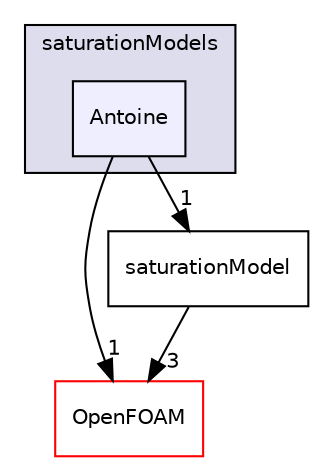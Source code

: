 digraph "src/phaseSystemModels/reactingEulerFoam/interfacialCompositionModels/saturationModels/Antoine" {
  bgcolor=transparent;
  compound=true
  node [ fontsize="10", fontname="Helvetica"];
  edge [ labelfontsize="10", labelfontname="Helvetica"];
  subgraph clusterdir_f832372c159f1b7f6f9e363867cbf30f {
    graph [ bgcolor="#ddddee", pencolor="black", label="saturationModels" fontname="Helvetica", fontsize="10", URL="dir_f832372c159f1b7f6f9e363867cbf30f.html"]
  dir_94519a7baef7abb81b94086dc1467db7 [shape=box, label="Antoine", style="filled", fillcolor="#eeeeff", pencolor="black", URL="dir_94519a7baef7abb81b94086dc1467db7.html"];
  }
  dir_c5473ff19b20e6ec4dfe5c310b3778a8 [shape=box label="OpenFOAM" color="red" URL="dir_c5473ff19b20e6ec4dfe5c310b3778a8.html"];
  dir_8e72ce6a6f3fa1f39b8a8d1790f809f3 [shape=box label="saturationModel" URL="dir_8e72ce6a6f3fa1f39b8a8d1790f809f3.html"];
  dir_94519a7baef7abb81b94086dc1467db7->dir_c5473ff19b20e6ec4dfe5c310b3778a8 [headlabel="1", labeldistance=1.5 headhref="dir_003053_002151.html"];
  dir_94519a7baef7abb81b94086dc1467db7->dir_8e72ce6a6f3fa1f39b8a8d1790f809f3 [headlabel="1", labeldistance=1.5 headhref="dir_003053_003059.html"];
  dir_8e72ce6a6f3fa1f39b8a8d1790f809f3->dir_c5473ff19b20e6ec4dfe5c310b3778a8 [headlabel="3", labeldistance=1.5 headhref="dir_003059_002151.html"];
}

